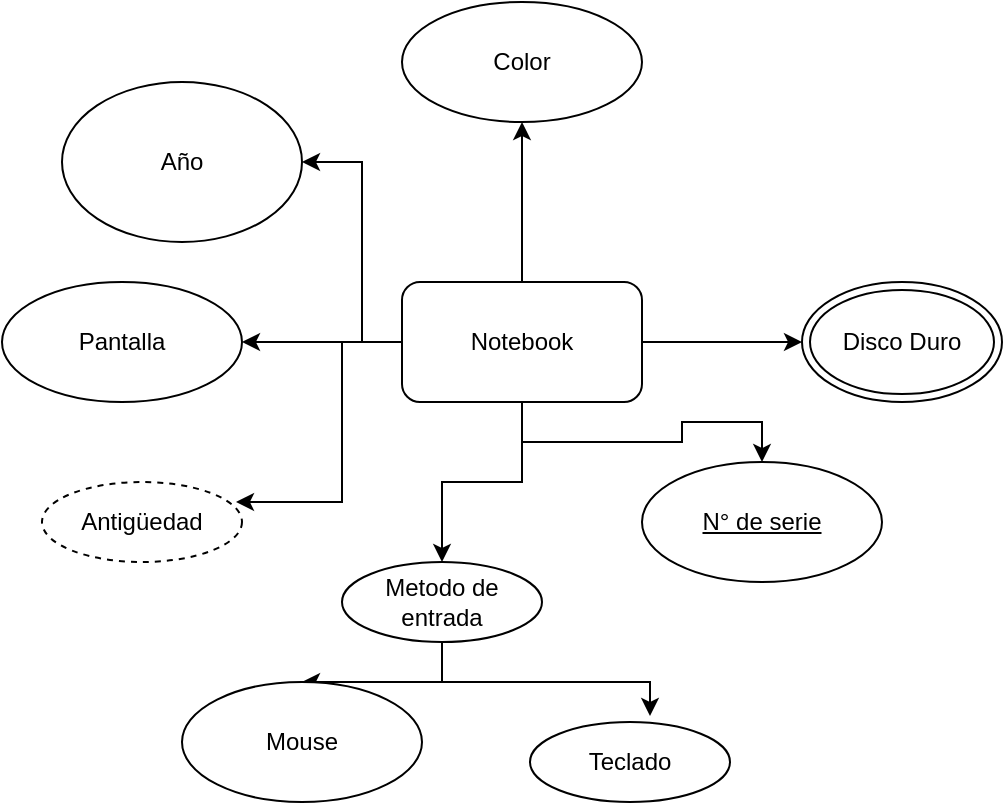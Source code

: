 <mxfile version="14.8.0" type="github">
  <diagram id="C5RBs43oDa-KdzZeNtuy" name="Page-1">
    <mxGraphModel dx="868" dy="450" grid="1" gridSize="10" guides="1" tooltips="1" connect="1" arrows="1" fold="1" page="1" pageScale="1" pageWidth="827" pageHeight="1169" math="0" shadow="0">
      <root>
        <mxCell id="WIyWlLk6GJQsqaUBKTNV-0" />
        <mxCell id="WIyWlLk6GJQsqaUBKTNV-1" parent="WIyWlLk6GJQsqaUBKTNV-0" />
        <mxCell id="69TjORK9Yie7uKS8ToMU-2" value="" style="edgeStyle=orthogonalEdgeStyle;rounded=0;orthogonalLoop=1;jettySize=auto;html=1;" edge="1" parent="WIyWlLk6GJQsqaUBKTNV-1" source="69TjORK9Yie7uKS8ToMU-0" target="69TjORK9Yie7uKS8ToMU-1">
          <mxGeometry relative="1" as="geometry" />
        </mxCell>
        <mxCell id="69TjORK9Yie7uKS8ToMU-4" value="" style="edgeStyle=orthogonalEdgeStyle;rounded=0;orthogonalLoop=1;jettySize=auto;html=1;" edge="1" parent="WIyWlLk6GJQsqaUBKTNV-1" source="69TjORK9Yie7uKS8ToMU-0">
          <mxGeometry relative="1" as="geometry">
            <mxPoint x="550" y="530" as="targetPoint" />
          </mxGeometry>
        </mxCell>
        <mxCell id="69TjORK9Yie7uKS8ToMU-10" value="" style="edgeStyle=orthogonalEdgeStyle;rounded=0;orthogonalLoop=1;jettySize=auto;html=1;" edge="1" parent="WIyWlLk6GJQsqaUBKTNV-1" source="69TjORK9Yie7uKS8ToMU-0" target="69TjORK9Yie7uKS8ToMU-9">
          <mxGeometry relative="1" as="geometry" />
        </mxCell>
        <mxCell id="69TjORK9Yie7uKS8ToMU-13" style="edgeStyle=orthogonalEdgeStyle;rounded=0;orthogonalLoop=1;jettySize=auto;html=1;" edge="1" parent="WIyWlLk6GJQsqaUBKTNV-1" source="69TjORK9Yie7uKS8ToMU-0" target="69TjORK9Yie7uKS8ToMU-11">
          <mxGeometry relative="1" as="geometry">
            <Array as="points">
              <mxPoint x="330" y="530" />
              <mxPoint x="330" y="440" />
            </Array>
          </mxGeometry>
        </mxCell>
        <mxCell id="69TjORK9Yie7uKS8ToMU-15" value="" style="edgeStyle=orthogonalEdgeStyle;rounded=0;orthogonalLoop=1;jettySize=auto;html=1;" edge="1" parent="WIyWlLk6GJQsqaUBKTNV-1" source="69TjORK9Yie7uKS8ToMU-0" target="69TjORK9Yie7uKS8ToMU-14">
          <mxGeometry relative="1" as="geometry" />
        </mxCell>
        <mxCell id="69TjORK9Yie7uKS8ToMU-18" style="edgeStyle=orthogonalEdgeStyle;rounded=0;orthogonalLoop=1;jettySize=auto;html=1;entryX=0.97;entryY=0.25;entryDx=0;entryDy=0;entryPerimeter=0;" edge="1" parent="WIyWlLk6GJQsqaUBKTNV-1" source="69TjORK9Yie7uKS8ToMU-0" target="69TjORK9Yie7uKS8ToMU-17">
          <mxGeometry relative="1" as="geometry">
            <Array as="points">
              <mxPoint x="320" y="530" />
              <mxPoint x="320" y="610" />
            </Array>
          </mxGeometry>
        </mxCell>
        <mxCell id="69TjORK9Yie7uKS8ToMU-21" style="edgeStyle=orthogonalEdgeStyle;rounded=0;orthogonalLoop=1;jettySize=auto;html=1;" edge="1" parent="WIyWlLk6GJQsqaUBKTNV-1" source="69TjORK9Yie7uKS8ToMU-0" target="69TjORK9Yie7uKS8ToMU-20">
          <mxGeometry relative="1" as="geometry" />
        </mxCell>
        <mxCell id="69TjORK9Yie7uKS8ToMU-0" value="Notebook" style="rounded=1;whiteSpace=wrap;html=1;" vertex="1" parent="WIyWlLk6GJQsqaUBKTNV-1">
          <mxGeometry x="350" y="500" width="120" height="60" as="geometry" />
        </mxCell>
        <mxCell id="69TjORK9Yie7uKS8ToMU-1" value="Pantalla" style="ellipse;whiteSpace=wrap;html=1;rounded=1;" vertex="1" parent="WIyWlLk6GJQsqaUBKTNV-1">
          <mxGeometry x="150" y="500" width="120" height="60" as="geometry" />
        </mxCell>
        <mxCell id="69TjORK9Yie7uKS8ToMU-6" value="Disco Duro" style="ellipse;shape=doubleEllipse;whiteSpace=wrap;html=1;fillColor=#FFFFFF;" vertex="1" parent="WIyWlLk6GJQsqaUBKTNV-1">
          <mxGeometry x="550" y="500" width="100" height="60" as="geometry" />
        </mxCell>
        <mxCell id="69TjORK9Yie7uKS8ToMU-9" value="Color" style="ellipse;whiteSpace=wrap;html=1;rounded=1;" vertex="1" parent="WIyWlLk6GJQsqaUBKTNV-1">
          <mxGeometry x="350" y="360" width="120" height="60" as="geometry" />
        </mxCell>
        <mxCell id="69TjORK9Yie7uKS8ToMU-11" value="Año" style="ellipse;whiteSpace=wrap;html=1;fillColor=#FFFFFF;" vertex="1" parent="WIyWlLk6GJQsqaUBKTNV-1">
          <mxGeometry x="180" y="400" width="120" height="80" as="geometry" />
        </mxCell>
        <mxCell id="69TjORK9Yie7uKS8ToMU-14" value="&lt;u&gt;N° de serie&lt;/u&gt;" style="ellipse;whiteSpace=wrap;html=1;rounded=1;" vertex="1" parent="WIyWlLk6GJQsqaUBKTNV-1">
          <mxGeometry x="470" y="590" width="120" height="60" as="geometry" />
        </mxCell>
        <mxCell id="69TjORK9Yie7uKS8ToMU-17" value="Antigüedad" style="ellipse;whiteSpace=wrap;html=1;align=center;dashed=1;fillColor=#FFFFFF;" vertex="1" parent="WIyWlLk6GJQsqaUBKTNV-1">
          <mxGeometry x="170" y="600" width="100" height="40" as="geometry" />
        </mxCell>
        <mxCell id="69TjORK9Yie7uKS8ToMU-23" value="" style="edgeStyle=orthogonalEdgeStyle;rounded=0;orthogonalLoop=1;jettySize=auto;html=1;" edge="1" parent="WIyWlLk6GJQsqaUBKTNV-1" source="69TjORK9Yie7uKS8ToMU-20" target="69TjORK9Yie7uKS8ToMU-22">
          <mxGeometry relative="1" as="geometry" />
        </mxCell>
        <mxCell id="69TjORK9Yie7uKS8ToMU-27" style="edgeStyle=orthogonalEdgeStyle;rounded=0;orthogonalLoop=1;jettySize=auto;html=1;entryX=0.6;entryY=-0.075;entryDx=0;entryDy=0;entryPerimeter=0;" edge="1" parent="WIyWlLk6GJQsqaUBKTNV-1" source="69TjORK9Yie7uKS8ToMU-20" target="69TjORK9Yie7uKS8ToMU-26">
          <mxGeometry relative="1" as="geometry" />
        </mxCell>
        <mxCell id="69TjORK9Yie7uKS8ToMU-20" value="Metodo de entrada" style="ellipse;whiteSpace=wrap;html=1;align=center;fillColor=#FFFFFF;" vertex="1" parent="WIyWlLk6GJQsqaUBKTNV-1">
          <mxGeometry x="320" y="640" width="100" height="40" as="geometry" />
        </mxCell>
        <mxCell id="69TjORK9Yie7uKS8ToMU-22" value="Mouse" style="ellipse;whiteSpace=wrap;html=1;fillColor=#FFFFFF;" vertex="1" parent="WIyWlLk6GJQsqaUBKTNV-1">
          <mxGeometry x="240" y="700" width="120" height="60" as="geometry" />
        </mxCell>
        <mxCell id="69TjORK9Yie7uKS8ToMU-26" value="Teclado" style="ellipse;whiteSpace=wrap;html=1;align=center;fillColor=#FFFFFF;" vertex="1" parent="WIyWlLk6GJQsqaUBKTNV-1">
          <mxGeometry x="414" y="720" width="100" height="40" as="geometry" />
        </mxCell>
      </root>
    </mxGraphModel>
  </diagram>
</mxfile>
